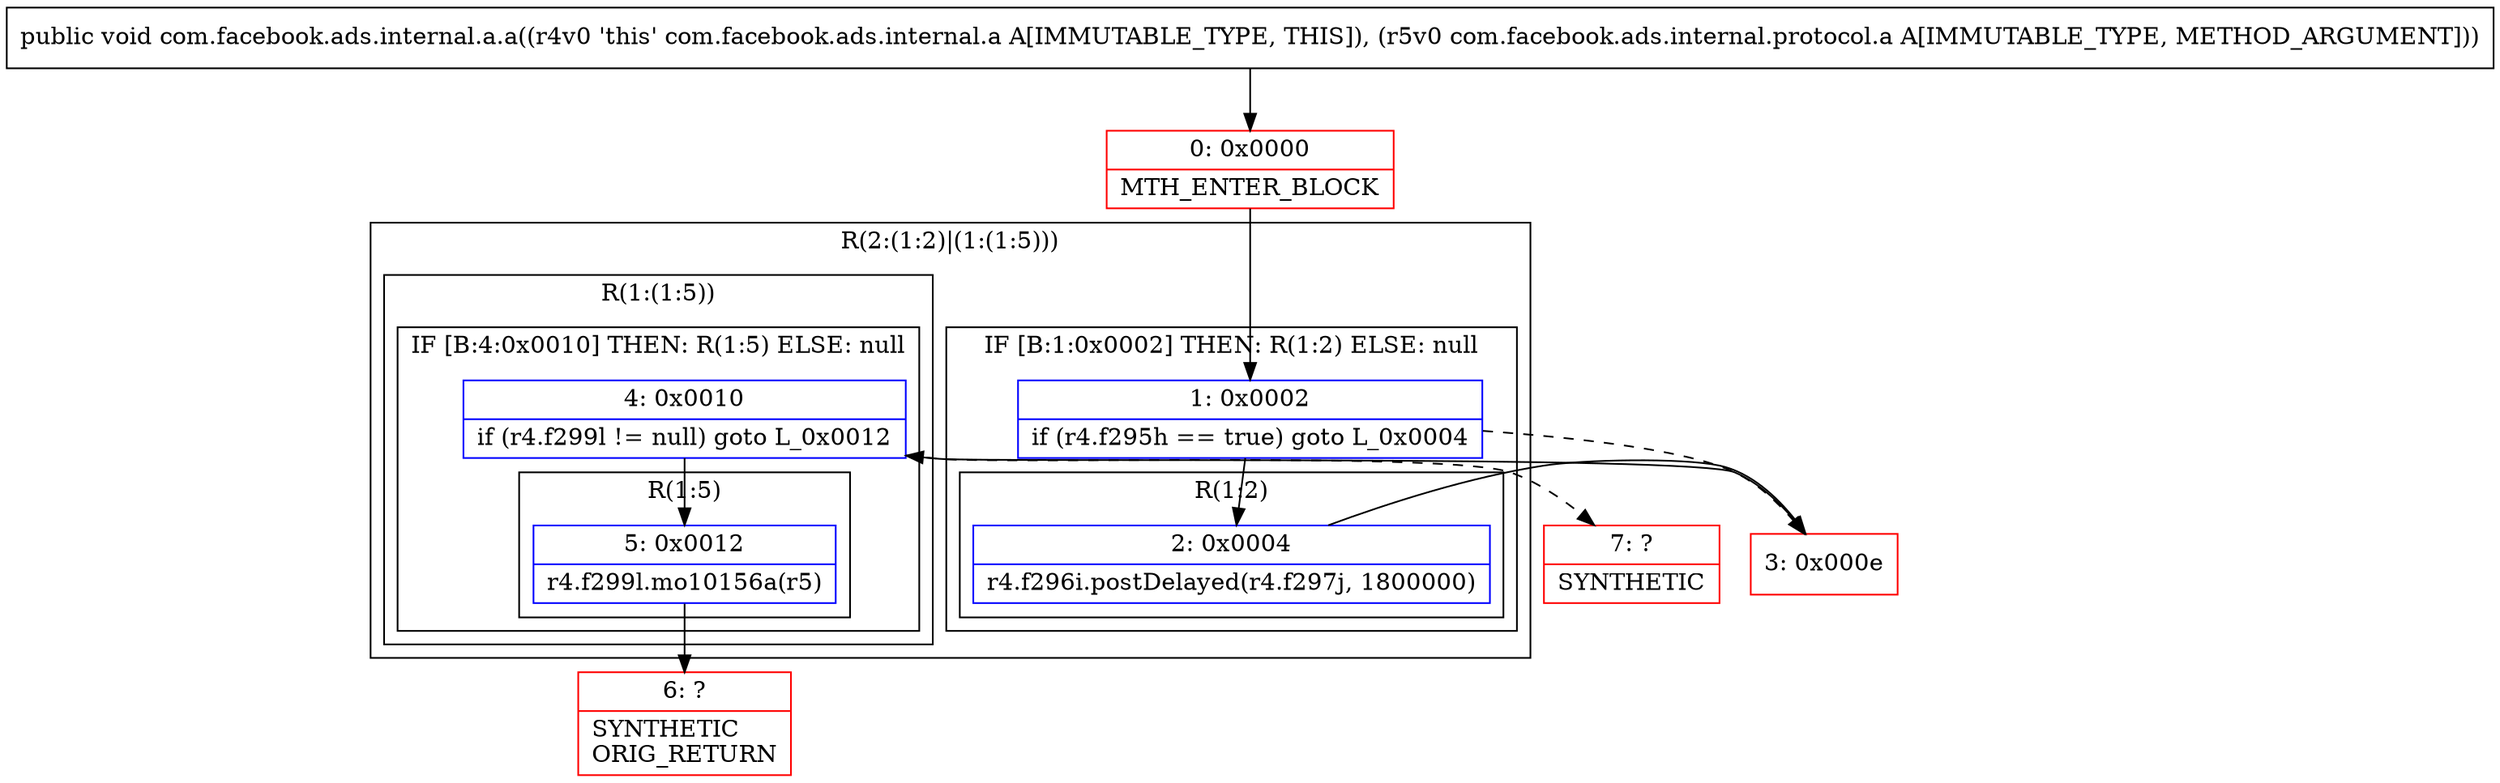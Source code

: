 digraph "CFG forcom.facebook.ads.internal.a.a(Lcom\/facebook\/ads\/internal\/protocol\/a;)V" {
subgraph cluster_Region_381381032 {
label = "R(2:(1:2)|(1:(1:5)))";
node [shape=record,color=blue];
subgraph cluster_IfRegion_686315073 {
label = "IF [B:1:0x0002] THEN: R(1:2) ELSE: null";
node [shape=record,color=blue];
Node_1 [shape=record,label="{1\:\ 0x0002|if (r4.f295h == true) goto L_0x0004\l}"];
subgraph cluster_Region_293487754 {
label = "R(1:2)";
node [shape=record,color=blue];
Node_2 [shape=record,label="{2\:\ 0x0004|r4.f296i.postDelayed(r4.f297j, 1800000)\l}"];
}
}
subgraph cluster_Region_2108729053 {
label = "R(1:(1:5))";
node [shape=record,color=blue];
subgraph cluster_IfRegion_806057706 {
label = "IF [B:4:0x0010] THEN: R(1:5) ELSE: null";
node [shape=record,color=blue];
Node_4 [shape=record,label="{4\:\ 0x0010|if (r4.f299l != null) goto L_0x0012\l}"];
subgraph cluster_Region_1522234612 {
label = "R(1:5)";
node [shape=record,color=blue];
Node_5 [shape=record,label="{5\:\ 0x0012|r4.f299l.mo10156a(r5)\l}"];
}
}
}
}
Node_0 [shape=record,color=red,label="{0\:\ 0x0000|MTH_ENTER_BLOCK\l}"];
Node_3 [shape=record,color=red,label="{3\:\ 0x000e}"];
Node_6 [shape=record,color=red,label="{6\:\ ?|SYNTHETIC\lORIG_RETURN\l}"];
Node_7 [shape=record,color=red,label="{7\:\ ?|SYNTHETIC\l}"];
MethodNode[shape=record,label="{public void com.facebook.ads.internal.a.a((r4v0 'this' com.facebook.ads.internal.a A[IMMUTABLE_TYPE, THIS]), (r5v0 com.facebook.ads.internal.protocol.a A[IMMUTABLE_TYPE, METHOD_ARGUMENT])) }"];
MethodNode -> Node_0;
Node_1 -> Node_2;
Node_1 -> Node_3[style=dashed];
Node_2 -> Node_3;
Node_4 -> Node_5;
Node_4 -> Node_7[style=dashed];
Node_5 -> Node_6;
Node_0 -> Node_1;
Node_3 -> Node_4;
}

